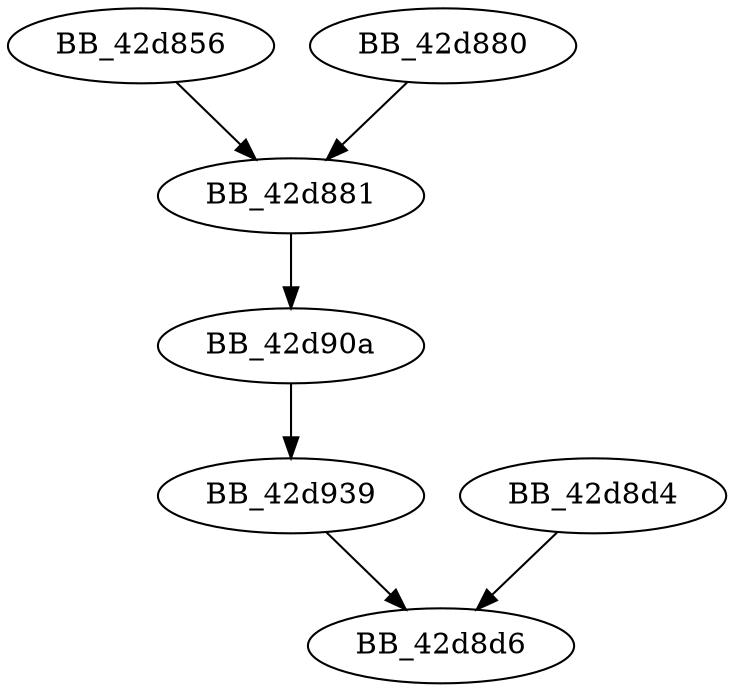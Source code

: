 DiGraph sub_42D856{
BB_42d856->BB_42d881
BB_42d880->BB_42d881
BB_42d881->BB_42d90a
BB_42d8d4->BB_42d8d6
BB_42d90a->BB_42d939
BB_42d939->BB_42d8d6
}
